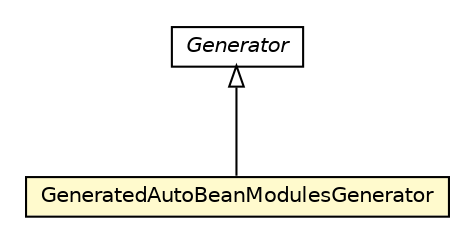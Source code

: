 #!/usr/local/bin/dot
#
# Class diagram 
# Generated by UMLGraph version R5_6-24-gf6e263 (http://www.umlgraph.org/)
#

digraph G {
	edge [fontname="Helvetica",fontsize=10,labelfontname="Helvetica",labelfontsize=10];
	node [fontname="Helvetica",fontsize=10,shape=plaintext];
	nodesep=0.25;
	ranksep=0.5;
	// io.reinert.requestor.autobean.GeneratedAutoBeanModulesGenerator
	c10602 [label=<<table title="io.reinert.requestor.autobean.GeneratedAutoBeanModulesGenerator" border="0" cellborder="1" cellspacing="0" cellpadding="2" port="p" bgcolor="lemonChiffon" href="./GeneratedAutoBeanModulesGenerator.html">
		<tr><td><table border="0" cellspacing="0" cellpadding="1">
<tr><td align="center" balign="center"> GeneratedAutoBeanModulesGenerator </td></tr>
		</table></td></tr>
		</table>>, URL="./GeneratedAutoBeanModulesGenerator.html", fontname="Helvetica", fontcolor="black", fontsize=10.0];
	//io.reinert.requestor.autobean.GeneratedAutoBeanModulesGenerator extends com.google.gwt.core.ext.Generator
	c10631:p -> c10602:p [dir=back,arrowtail=empty];
	// com.google.gwt.core.ext.Generator
	c10631 [label=<<table title="com.google.gwt.core.ext.Generator" border="0" cellborder="1" cellspacing="0" cellpadding="2" port="p" href="http://java.sun.com/j2se/1.4.2/docs/api/com/google/gwt/core/ext/Generator.html">
		<tr><td><table border="0" cellspacing="0" cellpadding="1">
<tr><td align="center" balign="center"><font face="Helvetica-Oblique"> Generator </font></td></tr>
		</table></td></tr>
		</table>>, URL="http://java.sun.com/j2se/1.4.2/docs/api/com/google/gwt/core/ext/Generator.html", fontname="Helvetica", fontcolor="black", fontsize=10.0];
}

